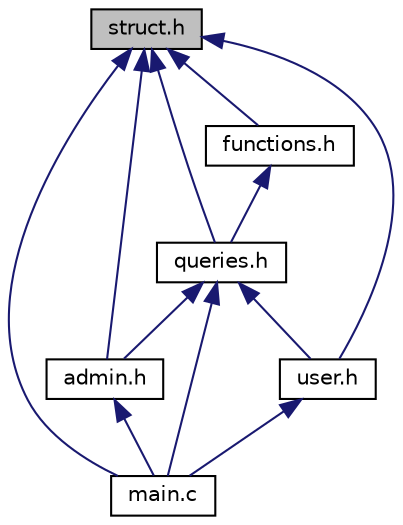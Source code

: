 digraph "struct.h"
{
 // LATEX_PDF_SIZE
  edge [fontname="Helvetica",fontsize="10",labelfontname="Helvetica",labelfontsize="10"];
  node [fontname="Helvetica",fontsize="10",shape=record];
  Node1 [label="struct.h",height=0.2,width=0.4,color="black", fillcolor="grey75", style="filled", fontcolor="black",tooltip="Définit les structures utilisées dans le programme de gestion d'événements. Les structures comprennen..."];
  Node1 -> Node2 [dir="back",color="midnightblue",fontsize="10",style="solid"];
  Node2 [label="admin.h",height=0.2,width=0.4,color="black", fillcolor="white", style="filled",URL="$admin_8h.html",tooltip="Fichier d'en-tête contenant les déclarations de fonctions pour la gestion des événements,..."];
  Node2 -> Node3 [dir="back",color="midnightblue",fontsize="10",style="solid"];
  Node3 [label="main.c",height=0.2,width=0.4,color="black", fillcolor="white", style="filled",URL="$main_8c.html",tooltip="Ceci est le fichier principal pour le programme de gestion d'événements. Ce programme permet aux util..."];
  Node1 -> Node4 [dir="back",color="midnightblue",fontsize="10",style="solid"];
  Node4 [label="functions.h",height=0.2,width=0.4,color="black", fillcolor="white", style="filled",URL="$functions_8h.html",tooltip="Définition des fonctions principales du programme de gestion d'événements. Ce fichier contient la déf..."];
  Node4 -> Node5 [dir="back",color="midnightblue",fontsize="10",style="solid"];
  Node5 [label="queries.h",height=0.2,width=0.4,color="black", fillcolor="white", style="filled",URL="$queries_8h.html",tooltip="This file contains function declarations for performing various database queries related to users,..."];
  Node5 -> Node2 [dir="back",color="midnightblue",fontsize="10",style="solid"];
  Node5 -> Node3 [dir="back",color="midnightblue",fontsize="10",style="solid"];
  Node5 -> Node6 [dir="back",color="midnightblue",fontsize="10",style="solid"];
  Node6 [label="user.h",height=0.2,width=0.4,color="black", fillcolor="white", style="filled",URL="$user_8h.html",tooltip="Fichier d'en-tête pour les fonctions et structures liées à l'utilisateur. Ce fichier contient les déc..."];
  Node6 -> Node3 [dir="back",color="midnightblue",fontsize="10",style="solid"];
  Node1 -> Node3 [dir="back",color="midnightblue",fontsize="10",style="solid"];
  Node1 -> Node5 [dir="back",color="midnightblue",fontsize="10",style="solid"];
  Node1 -> Node6 [dir="back",color="midnightblue",fontsize="10",style="solid"];
}
